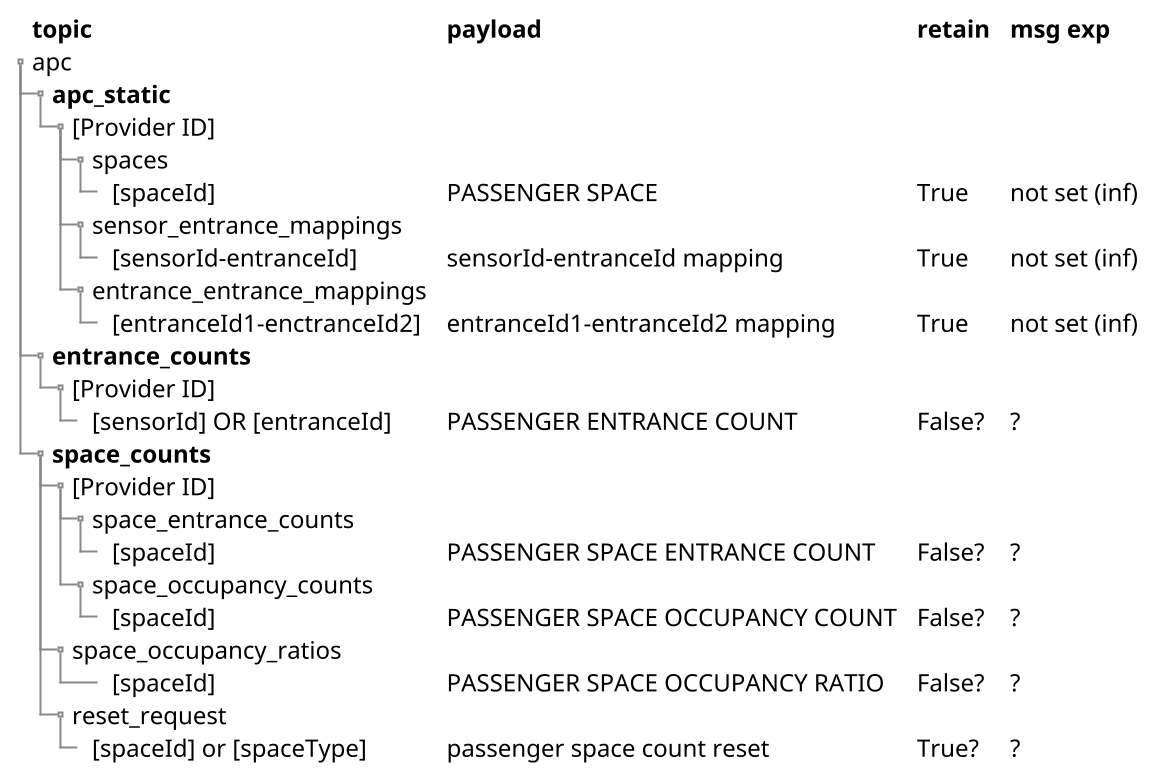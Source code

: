 @startsalt
scale 2
skinparam backgroundColor white
{
{T
+ **topic** | **payload** | **retain** | **msg exp**
+ apc
++ **apc_static**
+++ [Provider ID]
++++ spaces
+++++ [spaceId] | PASSENGER SPACE | True | not set (inf)
++++ sensor_entrance_mappings
+++++ [sensorId-entranceId] | sensorId-entranceId mapping | True | not set (inf)
++++ entrance_entrance_mappings
+++++ [entranceId1-enctranceId2] | entranceId1-entranceId2 mapping | True | not set (inf)
++ **entrance_counts**
+++ [Provider ID]
++++ [sensorId] OR [entranceId] | PASSENGER ENTRANCE COUNT | False? | ?
++ **space_counts**
+++ [Provider ID]
++++ space_entrance_counts
+++++ [spaceId] | PASSENGER SPACE ENTRANCE COUNT | False? | ?
++++ space_occupancy_counts
+++++ [spaceId] | PASSENGER SPACE OCCUPANCY COUNT | False? | ?
+++ space_occupancy_ratios
+++++ [spaceId] | PASSENGER SPACE OCCUPANCY RATIO | False? | ?
+++ reset_request
++++ [spaceId] or [spaceType] | passenger space count reset | True? | ?

}
}
@endsalt
